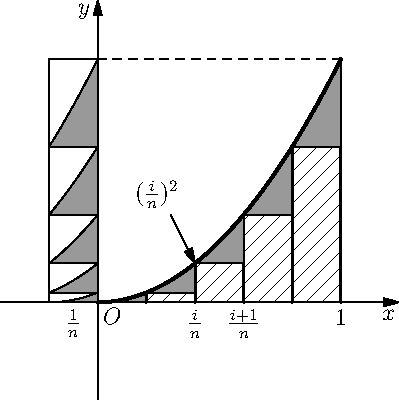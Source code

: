 size(200);
import graph;
import patterns;
real f(real x){return x^2;}

int n=5;
add("hatch",hatch(H=2mm,dir=NE));

for(int i=0;i<n;++i){
  real c=i/n;
  path p=(c,0)--(c+1/n,0)--(c+1/n,f(c))--(c,f(c))--cycle;
  filldraw(p,pattern("hatch"));
  draw((c+1/n,0)--(c+1/n,f(c+1/n)),linewidth(1));
  path q=(c,f(c))--(c+1/n,f(c))--(c+1/n,f(c+1/n))--graph(f,c+1/n,c)--cycle;
  filldraw(q,0.6*white);
  filldraw(shift(-(c+1/n))*q,0.6*white);
}
draw(graph(f,0,1),linewidth(1.5));
label("$O$",(0,0),SE);
label("$\frac{i}{n}$",(2/n,0),S);
label("$\frac{i+1}{n}$",(3/n,0),S);
label("$1$",(1,0),S);
label("$\frac{1}{n}$",(-1/2n,0),S);
draw((0,f(1))--(1,f(1)),dashed);
draw((-1/n,0)--(-1/n,f(1))--(0,f(1)));
draw(Label("$(\frac{i}{n})^2$",BeginPoint),(1.5/n,f(3/n))--(2/n,f(2/n)),Arrow());
limits((-0.4,-0.4),(1.2,1.2));
axes("$x$","$y$",Arrow());
